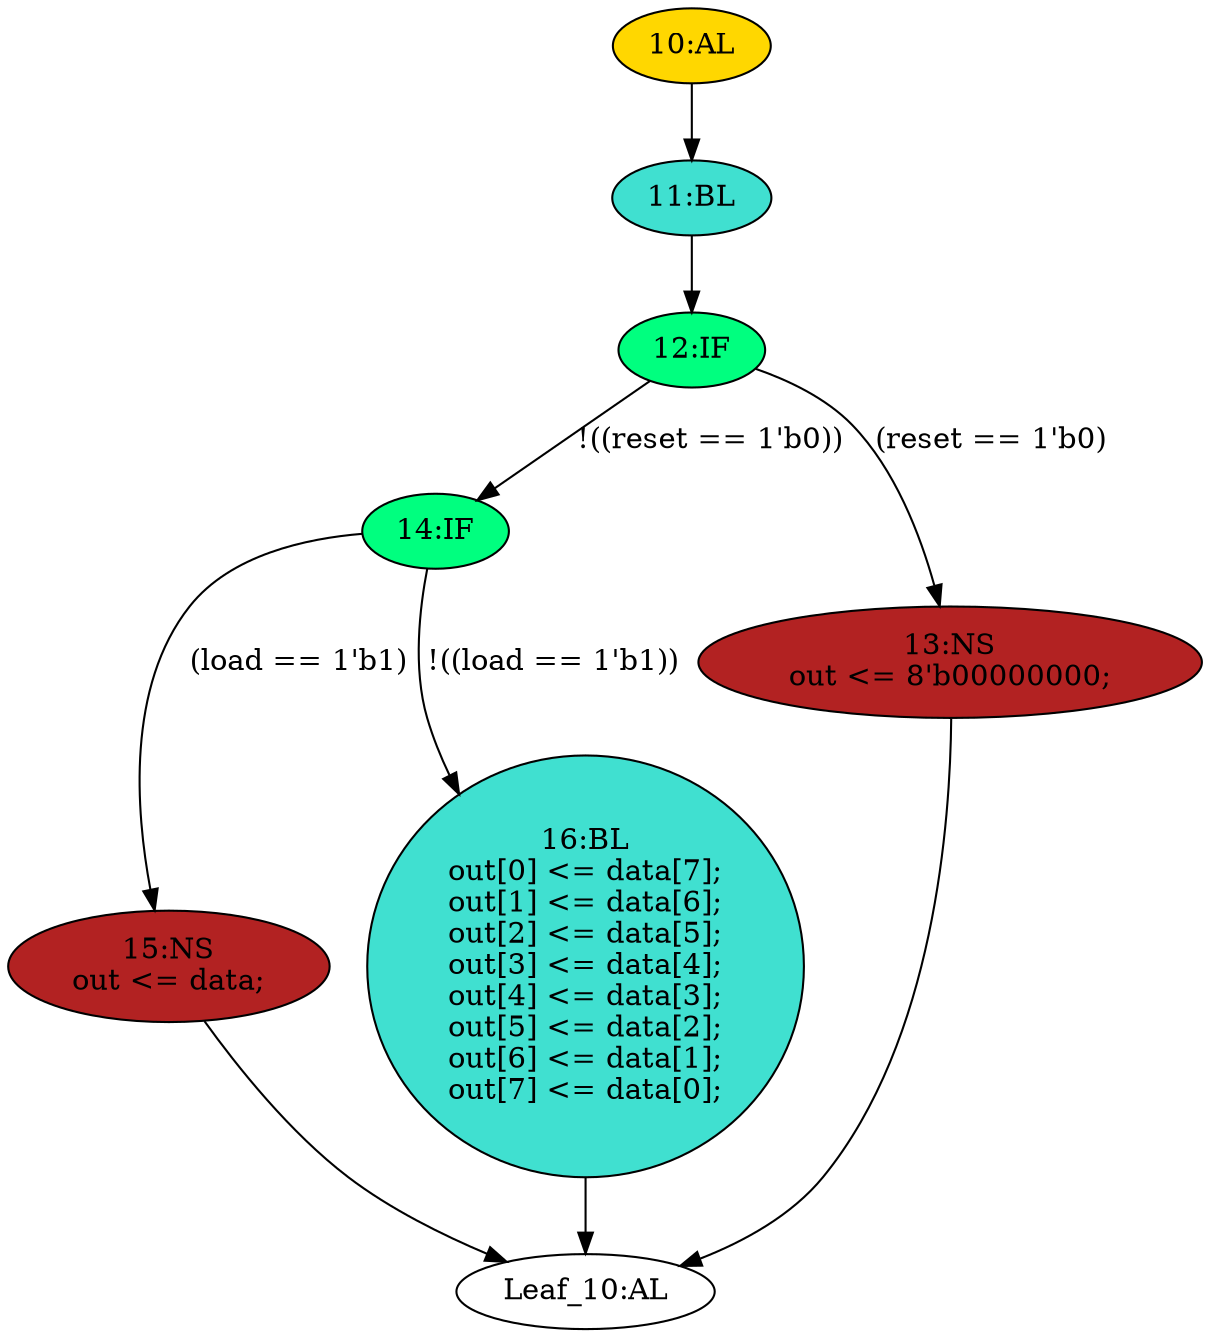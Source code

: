 strict digraph "" {
	node [label="\N"];
	"10:AL"	[ast="<pyverilog.vparser.ast.Always object at 0x7f6a65ca1250>",
		clk_sens=True,
		fillcolor=gold,
		label="10:AL",
		sens="['clk', 'reset']",
		statements="[]",
		style=filled,
		typ=Always,
		use_var="['load', 'reset', 'data']"];
	"11:BL"	[ast="<pyverilog.vparser.ast.Block object at 0x7f6a65ca1490>",
		fillcolor=turquoise,
		label="11:BL",
		statements="[]",
		style=filled,
		typ=Block];
	"10:AL" -> "11:BL"	[cond="[]",
		lineno=None];
	"12:IF"	[ast="<pyverilog.vparser.ast.IfStatement object at 0x7f6a65ca14d0>",
		fillcolor=springgreen,
		label="12:IF",
		statements="[]",
		style=filled,
		typ=IfStatement];
	"14:IF"	[ast="<pyverilog.vparser.ast.IfStatement object at 0x7f6a65ca1550>",
		fillcolor=springgreen,
		label="14:IF",
		statements="[]",
		style=filled,
		typ=IfStatement];
	"12:IF" -> "14:IF"	[cond="['reset']",
		label="!((reset == 1'b0))",
		lineno=12];
	"13:NS"	[ast="<pyverilog.vparser.ast.NonblockingSubstitution object at 0x7f6a65ca87d0>",
		fillcolor=firebrick,
		label="13:NS
out <= 8'b00000000;",
		statements="[<pyverilog.vparser.ast.NonblockingSubstitution object at 0x7f6a65ca87d0>]",
		style=filled,
		typ=NonblockingSubstitution];
	"12:IF" -> "13:NS"	[cond="['reset']",
		label="(reset == 1'b0)",
		lineno=12];
	"11:BL" -> "12:IF"	[cond="[]",
		lineno=None];
	"15:NS"	[ast="<pyverilog.vparser.ast.NonblockingSubstitution object at 0x7f6a65ca85d0>",
		fillcolor=firebrick,
		label="15:NS
out <= data;",
		statements="[<pyverilog.vparser.ast.NonblockingSubstitution object at 0x7f6a65ca85d0>]",
		style=filled,
		typ=NonblockingSubstitution];
	"14:IF" -> "15:NS"	[cond="['load']",
		label="(load == 1'b1)",
		lineno=14];
	"16:BL"	[ast="<pyverilog.vparser.ast.Block object at 0x7f6a65ca1590>",
		fillcolor=turquoise,
		label="16:BL
out[0] <= data[7];
out[1] <= data[6];
out[2] <= data[5];
out[3] <= data[4];
out[4] <= data[3];
out[5] <= data[2];
out[6] <= \
data[1];
out[7] <= data[0];",
		statements="[<pyverilog.vparser.ast.NonblockingSubstitution object at 0x7f6a65ca15d0>, <pyverilog.vparser.ast.NonblockingSubstitution object \
at 0x7f6a65ca1850>, <pyverilog.vparser.ast.NonblockingSubstitution object at 0x7f6a65ca1a90>, <pyverilog.vparser.ast.NonblockingSubstitution \
object at 0x7f6a65c8d9d0>, <pyverilog.vparser.ast.NonblockingSubstitution object at 0x7f6a66512350>, <pyverilog.vparser.ast.NonblockingSubstitution \
object at 0x7f6a65ca1e90>, <pyverilog.vparser.ast.NonblockingSubstitution object at 0x7f6a65ca8110>, <pyverilog.vparser.ast.NonblockingSubstitution \
object at 0x7f6a65ca8350>]",
		style=filled,
		typ=Block];
	"14:IF" -> "16:BL"	[cond="['load']",
		label="!((load == 1'b1))",
		lineno=14];
	"Leaf_10:AL"	[def_var="['out']",
		label="Leaf_10:AL"];
	"15:NS" -> "Leaf_10:AL"	[cond="[]",
		lineno=None];
	"13:NS" -> "Leaf_10:AL"	[cond="[]",
		lineno=None];
	"16:BL" -> "Leaf_10:AL"	[cond="[]",
		lineno=None];
}
